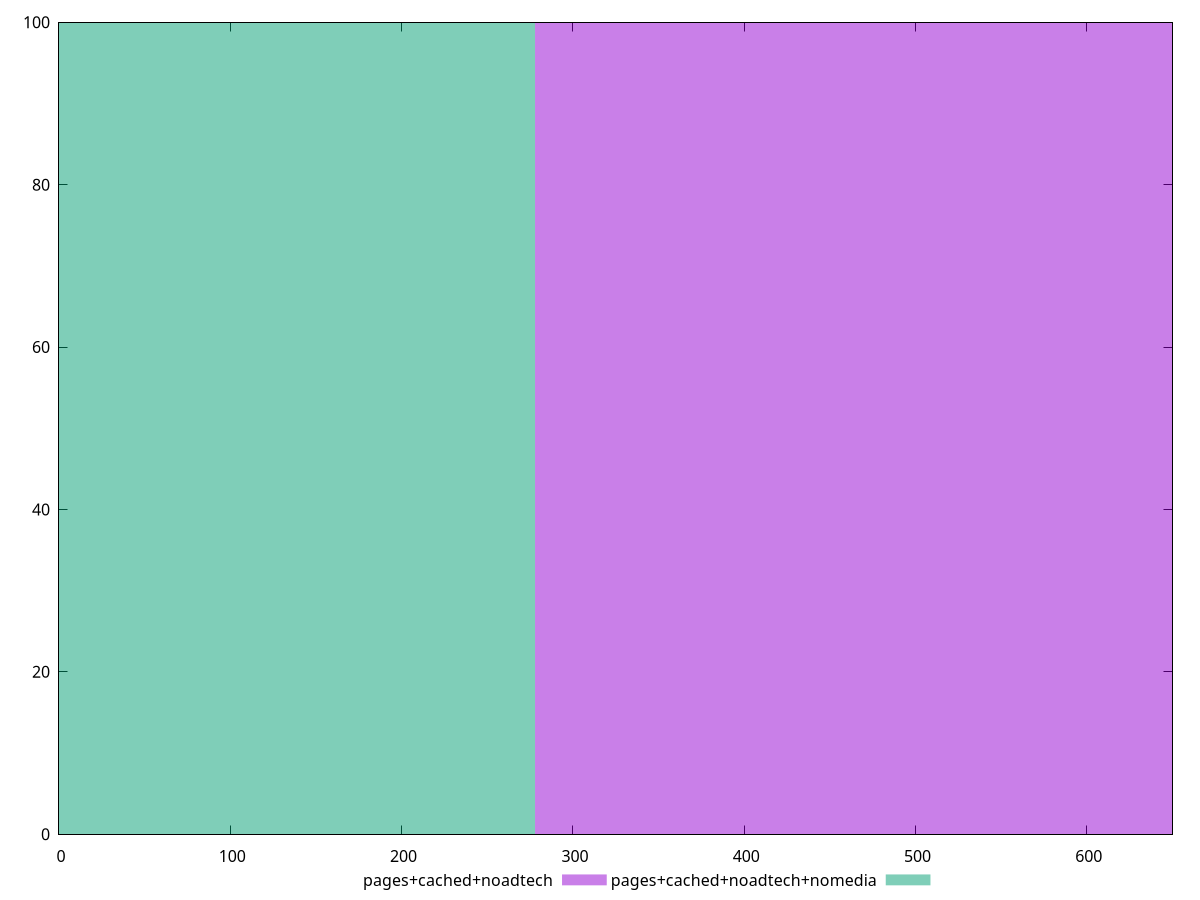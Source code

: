 reset

$pagesCachedNoadtech <<EOF
555.7574857211637 100
EOF

$pagesCachedNoadtechNomedia <<EOF
0 100
EOF

set key outside below
set boxwidth 555.7574857211637
set xrange [0:650]
set yrange [0:100]
set trange [0:100]
set style fill transparent solid 0.5 noborder
set terminal svg size 640, 500 enhanced background rgb 'white'
set output "report_00018_2021-02-10T15-25-16.877Z/uses-webp-images/comparison/histogram/2_vs_3.svg"

plot $pagesCachedNoadtech title "pages+cached+noadtech" with boxes, \
     $pagesCachedNoadtechNomedia title "pages+cached+noadtech+nomedia" with boxes

reset
